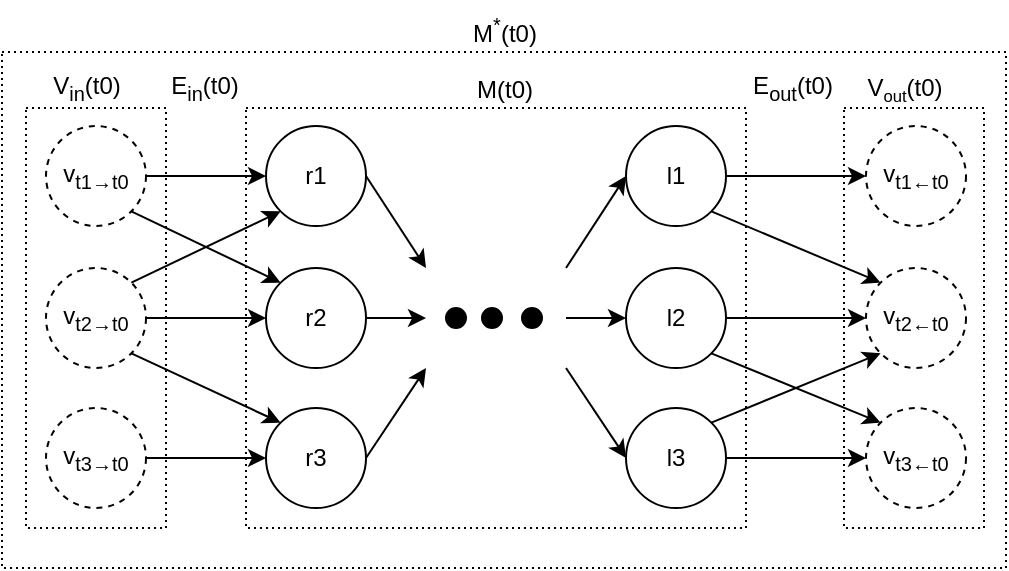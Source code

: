 <mxfile version="20.7.4" type="github">
  <diagram id="PELnM6I8zMOkpGncSnQj" name="Pagina-1">
    <mxGraphModel dx="585" dy="327" grid="1" gridSize="10" guides="1" tooltips="1" connect="1" arrows="1" fold="1" page="1" pageScale="1" pageWidth="827" pageHeight="1169" math="0" shadow="0">
      <root>
        <mxCell id="0" />
        <mxCell id="1" parent="0" />
        <mxCell id="Lb5HWGm_DYKcfEpjaOFK-44" value="" style="rounded=0;whiteSpace=wrap;html=1;fillColor=none;dashed=1;dashPattern=1 2;" vertex="1" parent="1">
          <mxGeometry x="268" y="122" width="502" height="258" as="geometry" />
        </mxCell>
        <mxCell id="Lb5HWGm_DYKcfEpjaOFK-36" value="" style="rounded=0;whiteSpace=wrap;html=1;fillColor=none;dashed=1;dashPattern=1 2;" vertex="1" parent="1">
          <mxGeometry x="280" y="150" width="70" height="210" as="geometry" />
        </mxCell>
        <mxCell id="Lb5HWGm_DYKcfEpjaOFK-3" style="rounded=0;orthogonalLoop=1;jettySize=auto;html=1;exitX=1;exitY=0.5;exitDx=0;exitDy=0;entryX=0;entryY=0.5;entryDx=0;entryDy=0;" edge="1" parent="1" source="Lb5HWGm_DYKcfEpjaOFK-1" target="Lb5HWGm_DYKcfEpjaOFK-2">
          <mxGeometry relative="1" as="geometry" />
        </mxCell>
        <mxCell id="Lb5HWGm_DYKcfEpjaOFK-21" style="edgeStyle=none;rounded=0;orthogonalLoop=1;jettySize=auto;html=1;exitX=1;exitY=0;exitDx=0;exitDy=0;entryX=0;entryY=1;entryDx=0;entryDy=0;" edge="1" parent="1" source="Lb5HWGm_DYKcfEpjaOFK-1" target="Lb5HWGm_DYKcfEpjaOFK-16">
          <mxGeometry relative="1" as="geometry" />
        </mxCell>
        <mxCell id="Lb5HWGm_DYKcfEpjaOFK-22" style="edgeStyle=none;rounded=0;orthogonalLoop=1;jettySize=auto;html=1;exitX=1;exitY=1;exitDx=0;exitDy=0;entryX=0;entryY=0;entryDx=0;entryDy=0;" edge="1" parent="1" source="Lb5HWGm_DYKcfEpjaOFK-1" target="Lb5HWGm_DYKcfEpjaOFK-19">
          <mxGeometry relative="1" as="geometry" />
        </mxCell>
        <mxCell id="Lb5HWGm_DYKcfEpjaOFK-1" value="v&lt;sub&gt;t2&lt;span style=&quot;font-size: 10px;&quot;&gt;→t0&lt;/span&gt;&lt;/sub&gt;" style="ellipse;whiteSpace=wrap;html=1;aspect=fixed;fillColor=none;dashed=1;" vertex="1" parent="1">
          <mxGeometry x="290" y="230" width="50" height="50" as="geometry" />
        </mxCell>
        <mxCell id="Lb5HWGm_DYKcfEpjaOFK-5" style="edgeStyle=none;rounded=0;orthogonalLoop=1;jettySize=auto;html=1;exitX=1;exitY=0.5;exitDx=0;exitDy=0;" edge="1" parent="1" source="Lb5HWGm_DYKcfEpjaOFK-2">
          <mxGeometry relative="1" as="geometry">
            <mxPoint x="480" y="255" as="targetPoint" />
          </mxGeometry>
        </mxCell>
        <mxCell id="Lb5HWGm_DYKcfEpjaOFK-2" value="r2" style="ellipse;whiteSpace=wrap;html=1;aspect=fixed;fillColor=none;" vertex="1" parent="1">
          <mxGeometry x="400" y="230" width="50" height="50" as="geometry" />
        </mxCell>
        <mxCell id="Lb5HWGm_DYKcfEpjaOFK-4" value="v&lt;sub&gt;t2&lt;span style=&quot;font-size: 10px;&quot;&gt;←t0&lt;/span&gt;&lt;/sub&gt;" style="ellipse;whiteSpace=wrap;html=1;aspect=fixed;fillColor=none;dashed=1;" vertex="1" parent="1">
          <mxGeometry x="700" y="230" width="50" height="50" as="geometry" />
        </mxCell>
        <mxCell id="Lb5HWGm_DYKcfEpjaOFK-8" value="" style="ellipse;whiteSpace=wrap;html=1;aspect=fixed;fillColor=#000000;" vertex="1" parent="1">
          <mxGeometry x="490" y="250" width="10" height="10" as="geometry" />
        </mxCell>
        <mxCell id="Lb5HWGm_DYKcfEpjaOFK-9" value="" style="ellipse;whiteSpace=wrap;html=1;aspect=fixed;fillColor=#000000;" vertex="1" parent="1">
          <mxGeometry x="508" y="250" width="10" height="10" as="geometry" />
        </mxCell>
        <mxCell id="Lb5HWGm_DYKcfEpjaOFK-10" value="" style="ellipse;whiteSpace=wrap;html=1;aspect=fixed;fillColor=#000000;" vertex="1" parent="1">
          <mxGeometry x="528" y="250" width="10" height="10" as="geometry" />
        </mxCell>
        <mxCell id="Lb5HWGm_DYKcfEpjaOFK-11" value="" style="endArrow=classic;html=1;rounded=0;entryX=0;entryY=0.5;entryDx=0;entryDy=0;" edge="1" parent="1" target="Lb5HWGm_DYKcfEpjaOFK-4">
          <mxGeometry width="50" height="50" relative="1" as="geometry">
            <mxPoint x="630" y="255" as="sourcePoint" />
            <mxPoint x="610" y="250" as="targetPoint" />
          </mxGeometry>
        </mxCell>
        <mxCell id="Lb5HWGm_DYKcfEpjaOFK-33" style="edgeStyle=none;rounded=0;orthogonalLoop=1;jettySize=auto;html=1;exitX=1;exitY=1;exitDx=0;exitDy=0;entryX=0;entryY=0;entryDx=0;entryDy=0;" edge="1" parent="1" source="Lb5HWGm_DYKcfEpjaOFK-12" target="Lb5HWGm_DYKcfEpjaOFK-28">
          <mxGeometry relative="1" as="geometry" />
        </mxCell>
        <mxCell id="Lb5HWGm_DYKcfEpjaOFK-12" value="l2" style="ellipse;whiteSpace=wrap;html=1;aspect=fixed;fillColor=none;" vertex="1" parent="1">
          <mxGeometry x="580" y="230" width="50" height="50" as="geometry" />
        </mxCell>
        <mxCell id="Lb5HWGm_DYKcfEpjaOFK-13" style="edgeStyle=none;rounded=0;orthogonalLoop=1;jettySize=auto;html=1;exitX=1;exitY=0.5;exitDx=0;exitDy=0;" edge="1" parent="1">
          <mxGeometry relative="1" as="geometry">
            <mxPoint x="580" y="255" as="targetPoint" />
            <mxPoint x="550.0" y="255" as="sourcePoint" />
          </mxGeometry>
        </mxCell>
        <mxCell id="Lb5HWGm_DYKcfEpjaOFK-14" style="rounded=0;orthogonalLoop=1;jettySize=auto;html=1;exitX=1;exitY=0.5;exitDx=0;exitDy=0;entryX=0;entryY=0.5;entryDx=0;entryDy=0;" edge="1" parent="1" source="Lb5HWGm_DYKcfEpjaOFK-15" target="Lb5HWGm_DYKcfEpjaOFK-16">
          <mxGeometry relative="1" as="geometry" />
        </mxCell>
        <mxCell id="Lb5HWGm_DYKcfEpjaOFK-20" style="edgeStyle=none;rounded=0;orthogonalLoop=1;jettySize=auto;html=1;exitX=1;exitY=1;exitDx=0;exitDy=0;entryX=0;entryY=0;entryDx=0;entryDy=0;" edge="1" parent="1" source="Lb5HWGm_DYKcfEpjaOFK-15" target="Lb5HWGm_DYKcfEpjaOFK-2">
          <mxGeometry relative="1" as="geometry" />
        </mxCell>
        <mxCell id="Lb5HWGm_DYKcfEpjaOFK-15" value="&lt;span style=&quot;font-size: 12px;&quot;&gt;v&lt;/span&gt;&lt;sub&gt;t1&lt;span style=&quot;font-size: 10px;&quot;&gt;→t0&lt;/span&gt;&lt;/sub&gt;" style="ellipse;whiteSpace=wrap;html=1;aspect=fixed;fillColor=none;dashed=1;" vertex="1" parent="1">
          <mxGeometry x="290" y="159" width="50" height="50" as="geometry" />
        </mxCell>
        <mxCell id="Lb5HWGm_DYKcfEpjaOFK-24" style="edgeStyle=none;rounded=0;orthogonalLoop=1;jettySize=auto;html=1;exitX=1;exitY=0.5;exitDx=0;exitDy=0;" edge="1" parent="1" source="Lb5HWGm_DYKcfEpjaOFK-16">
          <mxGeometry relative="1" as="geometry">
            <mxPoint x="480" y="230" as="targetPoint" />
          </mxGeometry>
        </mxCell>
        <mxCell id="Lb5HWGm_DYKcfEpjaOFK-16" value="r1" style="ellipse;whiteSpace=wrap;html=1;aspect=fixed;fillColor=none;" vertex="1" parent="1">
          <mxGeometry x="400" y="159" width="50" height="50" as="geometry" />
        </mxCell>
        <mxCell id="Lb5HWGm_DYKcfEpjaOFK-17" style="rounded=0;orthogonalLoop=1;jettySize=auto;html=1;exitX=1;exitY=0.5;exitDx=0;exitDy=0;entryX=0;entryY=0.5;entryDx=0;entryDy=0;" edge="1" parent="1" source="Lb5HWGm_DYKcfEpjaOFK-18" target="Lb5HWGm_DYKcfEpjaOFK-19">
          <mxGeometry relative="1" as="geometry" />
        </mxCell>
        <mxCell id="Lb5HWGm_DYKcfEpjaOFK-18" value="v&lt;sub&gt;t3&lt;span style=&quot;font-size: 10px;&quot;&gt;→t0&lt;/span&gt;&lt;/sub&gt;" style="ellipse;whiteSpace=wrap;html=1;aspect=fixed;fillColor=none;dashed=1;" vertex="1" parent="1">
          <mxGeometry x="290" y="300" width="50" height="50" as="geometry" />
        </mxCell>
        <mxCell id="Lb5HWGm_DYKcfEpjaOFK-23" style="edgeStyle=none;rounded=0;orthogonalLoop=1;jettySize=auto;html=1;exitX=1;exitY=0.5;exitDx=0;exitDy=0;" edge="1" parent="1" source="Lb5HWGm_DYKcfEpjaOFK-19">
          <mxGeometry relative="1" as="geometry">
            <mxPoint x="480" y="280" as="targetPoint" />
          </mxGeometry>
        </mxCell>
        <mxCell id="Lb5HWGm_DYKcfEpjaOFK-19" value="r3" style="ellipse;whiteSpace=wrap;html=1;aspect=fixed;fillColor=none;" vertex="1" parent="1">
          <mxGeometry x="400" y="300" width="50" height="50" as="geometry" />
        </mxCell>
        <mxCell id="Lb5HWGm_DYKcfEpjaOFK-25" value="v&lt;sub&gt;t1&lt;span style=&quot;font-size: 10px;&quot;&gt;←t0&lt;/span&gt;&lt;/sub&gt;" style="ellipse;whiteSpace=wrap;html=1;aspect=fixed;fillColor=none;dashed=1;" vertex="1" parent="1">
          <mxGeometry x="700" y="159" width="50" height="50" as="geometry" />
        </mxCell>
        <mxCell id="Lb5HWGm_DYKcfEpjaOFK-26" value="" style="endArrow=classic;html=1;rounded=0;entryX=0;entryY=0.5;entryDx=0;entryDy=0;" edge="1" parent="1" target="Lb5HWGm_DYKcfEpjaOFK-25">
          <mxGeometry width="50" height="50" relative="1" as="geometry">
            <mxPoint x="630" y="184" as="sourcePoint" />
            <mxPoint x="610" y="179" as="targetPoint" />
          </mxGeometry>
        </mxCell>
        <mxCell id="Lb5HWGm_DYKcfEpjaOFK-34" style="edgeStyle=none;rounded=0;orthogonalLoop=1;jettySize=auto;html=1;exitX=1;exitY=1;exitDx=0;exitDy=0;entryX=0;entryY=0;entryDx=0;entryDy=0;" edge="1" parent="1" source="Lb5HWGm_DYKcfEpjaOFK-27" target="Lb5HWGm_DYKcfEpjaOFK-4">
          <mxGeometry relative="1" as="geometry" />
        </mxCell>
        <mxCell id="Lb5HWGm_DYKcfEpjaOFK-27" value="l1" style="ellipse;whiteSpace=wrap;html=1;aspect=fixed;fillColor=none;" vertex="1" parent="1">
          <mxGeometry x="580" y="159" width="50" height="50" as="geometry" />
        </mxCell>
        <mxCell id="Lb5HWGm_DYKcfEpjaOFK-28" value="v&lt;sub&gt;t3&lt;span style=&quot;font-size: 10px;&quot;&gt;←t0&lt;/span&gt;&lt;/sub&gt;" style="ellipse;whiteSpace=wrap;html=1;aspect=fixed;fillColor=none;dashed=1;" vertex="1" parent="1">
          <mxGeometry x="700" y="300" width="50" height="50" as="geometry" />
        </mxCell>
        <mxCell id="Lb5HWGm_DYKcfEpjaOFK-29" value="" style="endArrow=classic;html=1;rounded=0;entryX=0;entryY=0.5;entryDx=0;entryDy=0;" edge="1" parent="1" target="Lb5HWGm_DYKcfEpjaOFK-28">
          <mxGeometry width="50" height="50" relative="1" as="geometry">
            <mxPoint x="630" y="325" as="sourcePoint" />
            <mxPoint x="610" y="320" as="targetPoint" />
          </mxGeometry>
        </mxCell>
        <mxCell id="Lb5HWGm_DYKcfEpjaOFK-35" style="edgeStyle=none;rounded=0;orthogonalLoop=1;jettySize=auto;html=1;exitX=1;exitY=0;exitDx=0;exitDy=0;entryX=0;entryY=1;entryDx=0;entryDy=0;" edge="1" parent="1" source="Lb5HWGm_DYKcfEpjaOFK-30" target="Lb5HWGm_DYKcfEpjaOFK-4">
          <mxGeometry relative="1" as="geometry" />
        </mxCell>
        <mxCell id="Lb5HWGm_DYKcfEpjaOFK-30" value="l3" style="ellipse;whiteSpace=wrap;html=1;aspect=fixed;fillColor=none;" vertex="1" parent="1">
          <mxGeometry x="580" y="300" width="50" height="50" as="geometry" />
        </mxCell>
        <mxCell id="Lb5HWGm_DYKcfEpjaOFK-31" style="edgeStyle=none;rounded=0;orthogonalLoop=1;jettySize=auto;html=1;entryX=0;entryY=0.5;entryDx=0;entryDy=0;" edge="1" parent="1" target="Lb5HWGm_DYKcfEpjaOFK-30">
          <mxGeometry relative="1" as="geometry">
            <mxPoint x="580" y="265" as="targetPoint" />
            <mxPoint x="550" y="280" as="sourcePoint" />
          </mxGeometry>
        </mxCell>
        <mxCell id="Lb5HWGm_DYKcfEpjaOFK-32" style="edgeStyle=none;rounded=0;orthogonalLoop=1;jettySize=auto;html=1;exitX=1;exitY=0.5;exitDx=0;exitDy=0;entryX=0;entryY=0.5;entryDx=0;entryDy=0;" edge="1" parent="1" target="Lb5HWGm_DYKcfEpjaOFK-27">
          <mxGeometry relative="1" as="geometry">
            <mxPoint x="580" y="230" as="targetPoint" />
            <mxPoint x="550.0" y="230" as="sourcePoint" />
          </mxGeometry>
        </mxCell>
        <mxCell id="Lb5HWGm_DYKcfEpjaOFK-37" value="V&lt;sub&gt;in&lt;/sub&gt;(t0)" style="text;html=1;align=center;verticalAlign=middle;resizable=0;points=[];autosize=1;strokeColor=none;fillColor=none;" vertex="1" parent="1">
          <mxGeometry x="280" y="125" width="60" height="30" as="geometry" />
        </mxCell>
        <mxCell id="Lb5HWGm_DYKcfEpjaOFK-38" value="" style="rounded=0;whiteSpace=wrap;html=1;fillColor=none;dashed=1;dashPattern=1 2;" vertex="1" parent="1">
          <mxGeometry x="689" y="150" width="70" height="210" as="geometry" />
        </mxCell>
        <mxCell id="Lb5HWGm_DYKcfEpjaOFK-39" value="V&lt;span style=&quot;font-size: 10px;&quot;&gt;&lt;sub&gt;out&lt;/sub&gt;&lt;/span&gt;(t0)" style="text;html=1;align=center;verticalAlign=middle;resizable=0;points=[];autosize=1;strokeColor=none;fillColor=none;" vertex="1" parent="1">
          <mxGeometry x="689" y="125" width="60" height="30" as="geometry" />
        </mxCell>
        <mxCell id="Lb5HWGm_DYKcfEpjaOFK-40" value="" style="rounded=0;whiteSpace=wrap;html=1;fillColor=none;dashed=1;dashPattern=1 2;" vertex="1" parent="1">
          <mxGeometry x="390" y="150" width="250" height="210" as="geometry" />
        </mxCell>
        <mxCell id="Lb5HWGm_DYKcfEpjaOFK-41" value="M(t0)" style="text;html=1;align=center;verticalAlign=middle;resizable=0;points=[];autosize=1;strokeColor=none;fillColor=none;" vertex="1" parent="1">
          <mxGeometry x="494" y="126" width="50" height="30" as="geometry" />
        </mxCell>
        <mxCell id="Lb5HWGm_DYKcfEpjaOFK-42" value="E&lt;sub&gt;in&lt;/sub&gt;(t0)" style="text;html=1;align=center;verticalAlign=middle;resizable=0;points=[];autosize=1;strokeColor=none;fillColor=none;" vertex="1" parent="1">
          <mxGeometry x="339" y="125" width="60" height="30" as="geometry" />
        </mxCell>
        <mxCell id="Lb5HWGm_DYKcfEpjaOFK-43" value="E&lt;sub&gt;out&lt;/sub&gt;(t0)" style="text;html=1;align=center;verticalAlign=middle;resizable=0;points=[];autosize=1;strokeColor=none;fillColor=none;" vertex="1" parent="1">
          <mxGeometry x="633" y="125" width="60" height="30" as="geometry" />
        </mxCell>
        <mxCell id="Lb5HWGm_DYKcfEpjaOFK-45" value="M&lt;sup&gt;*&lt;/sup&gt;(t0)" style="text;html=1;align=center;verticalAlign=middle;resizable=0;points=[];autosize=1;strokeColor=none;fillColor=none;" vertex="1" parent="1">
          <mxGeometry x="489" y="96" width="60" height="30" as="geometry" />
        </mxCell>
      </root>
    </mxGraphModel>
  </diagram>
</mxfile>
